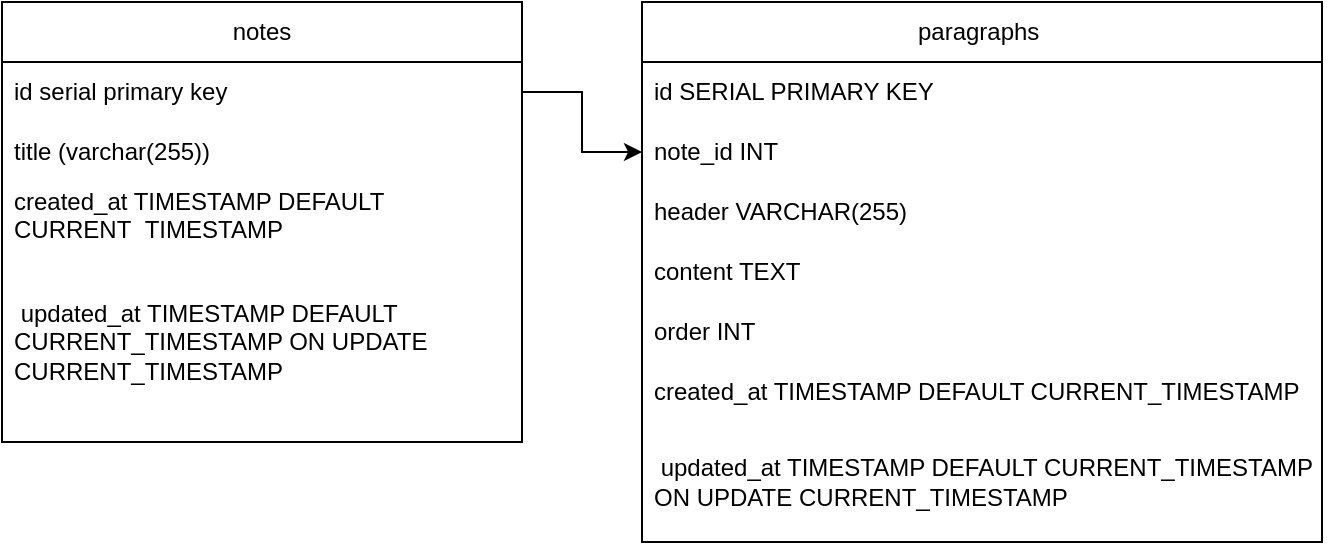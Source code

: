 <mxfile version="24.4.10" type="github">
  <diagram name="Page-1" id="dBPsjzMSDcg0u9io7WQN">
    <mxGraphModel dx="1257" dy="634" grid="1" gridSize="10" guides="1" tooltips="1" connect="1" arrows="1" fold="1" page="1" pageScale="1" pageWidth="850" pageHeight="1100" math="0" shadow="0">
      <root>
        <mxCell id="0" />
        <mxCell id="1" parent="0" />
        <mxCell id="WgE9uxkebB41KXs-95LF-4" value="notes" style="swimlane;fontStyle=0;childLayout=stackLayout;horizontal=1;startSize=30;horizontalStack=0;resizeParent=1;resizeParentMax=0;resizeLast=0;collapsible=1;marginBottom=0;whiteSpace=wrap;html=1;" parent="1" vertex="1">
          <mxGeometry x="190" width="260" height="220" as="geometry" />
        </mxCell>
        <mxCell id="WgE9uxkebB41KXs-95LF-5" value="id serial primary key" style="text;strokeColor=none;fillColor=none;align=left;verticalAlign=middle;spacingLeft=4;spacingRight=4;overflow=hidden;points=[[0,0.5],[1,0.5]];portConstraint=eastwest;rotatable=0;whiteSpace=wrap;html=1;" parent="WgE9uxkebB41KXs-95LF-4" vertex="1">
          <mxGeometry y="30" width="260" height="30" as="geometry" />
        </mxCell>
        <mxCell id="WgE9uxkebB41KXs-95LF-8" style="edgeStyle=orthogonalEdgeStyle;rounded=0;orthogonalLoop=1;jettySize=auto;html=1;exitX=1;exitY=0.5;exitDx=0;exitDy=0;entryX=1;entryY=0.5;entryDx=0;entryDy=0;" parent="WgE9uxkebB41KXs-95LF-4" source="WgE9uxkebB41KXs-95LF-7" target="WgE9uxkebB41KXs-95LF-7" edge="1">
          <mxGeometry relative="1" as="geometry">
            <mxPoint x="150" y="110" as="targetPoint" />
          </mxGeometry>
        </mxCell>
        <mxCell id="WgE9uxkebB41KXs-95LF-6" value="title (varchar(255))" style="text;strokeColor=none;fillColor=none;align=left;verticalAlign=middle;spacingLeft=4;spacingRight=4;overflow=hidden;points=[[0,0.5],[1,0.5]];portConstraint=eastwest;rotatable=0;whiteSpace=wrap;html=1;" parent="WgE9uxkebB41KXs-95LF-4" vertex="1">
          <mxGeometry y="60" width="260" height="30" as="geometry" />
        </mxCell>
        <mxCell id="WgE9uxkebB41KXs-95LF-7" value="created_at TIMESTAMP DEFAULT CURRENT_TIMESTAMP" style="text;strokeColor=none;fillColor=none;align=left;verticalAlign=middle;spacingLeft=4;spacingRight=4;overflow=hidden;points=[[0,0.5],[1,0.5]];portConstraint=eastwest;rotatable=0;whiteSpace=wrap;html=1;" parent="WgE9uxkebB41KXs-95LF-4" vertex="1">
          <mxGeometry y="90" width="260" height="30" as="geometry" />
        </mxCell>
        <mxCell id="WgE9uxkebB41KXs-95LF-9" value="&amp;nbsp;updated_at &lt;span class=&quot;hljs-type&quot;&gt;TIMESTAMP&lt;/span&gt; &lt;span class=&quot;hljs-keyword&quot;&gt;DEFAULT&lt;/span&gt; &lt;span class=&quot;hljs-built_in&quot;&gt;CURRENT_TIMESTAMP&lt;/span&gt; &lt;span class=&quot;hljs-keyword&quot;&gt;ON&lt;/span&gt; &lt;span class=&quot;hljs-keyword&quot;&gt;UPDATE&lt;/span&gt; &lt;span class=&quot;hljs-built_in&quot;&gt;CURRENT_TIMESTAMP&lt;/span&gt;" style="text;strokeColor=none;fillColor=none;align=left;verticalAlign=middle;spacingLeft=4;spacingRight=4;overflow=hidden;points=[[0,0.5],[1,0.5]];portConstraint=eastwest;rotatable=0;whiteSpace=wrap;html=1;" parent="WgE9uxkebB41KXs-95LF-4" vertex="1">
          <mxGeometry y="120" width="260" height="100" as="geometry" />
        </mxCell>
        <mxCell id="WgE9uxkebB41KXs-95LF-10" value="paragraphs&amp;nbsp;" style="swimlane;fontStyle=0;childLayout=stackLayout;horizontal=1;startSize=30;horizontalStack=0;resizeParent=1;resizeParentMax=0;resizeLast=0;collapsible=1;marginBottom=0;whiteSpace=wrap;html=1;" parent="1" vertex="1">
          <mxGeometry x="510" width="340" height="270" as="geometry" />
        </mxCell>
        <mxCell id="WgE9uxkebB41KXs-95LF-11" value="id SERIAL PRIMARY KEY" style="text;strokeColor=none;fillColor=none;align=left;verticalAlign=middle;spacingLeft=4;spacingRight=4;overflow=hidden;points=[[0,0.5],[1,0.5]];portConstraint=eastwest;rotatable=0;whiteSpace=wrap;html=1;" parent="WgE9uxkebB41KXs-95LF-10" vertex="1">
          <mxGeometry y="30" width="340" height="30" as="geometry" />
        </mxCell>
        <mxCell id="WgE9uxkebB41KXs-95LF-12" style="edgeStyle=orthogonalEdgeStyle;rounded=0;orthogonalLoop=1;jettySize=auto;html=1;exitX=1;exitY=0.5;exitDx=0;exitDy=0;entryX=1;entryY=0.5;entryDx=0;entryDy=0;" parent="WgE9uxkebB41KXs-95LF-10" source="WgE9uxkebB41KXs-95LF-14" target="WgE9uxkebB41KXs-95LF-14" edge="1">
          <mxGeometry relative="1" as="geometry">
            <mxPoint x="150" y="110" as="targetPoint" />
          </mxGeometry>
        </mxCell>
        <mxCell id="WgE9uxkebB41KXs-95LF-13" value="note_id INT" style="text;strokeColor=none;fillColor=none;align=left;verticalAlign=middle;spacingLeft=4;spacingRight=4;overflow=hidden;points=[[0,0.5],[1,0.5]];portConstraint=eastwest;rotatable=0;whiteSpace=wrap;html=1;" parent="WgE9uxkebB41KXs-95LF-10" vertex="1">
          <mxGeometry y="60" width="340" height="30" as="geometry" />
        </mxCell>
        <mxCell id="WgE9uxkebB41KXs-95LF-16" value="header VARCHAR(255)" style="text;strokeColor=none;fillColor=none;align=left;verticalAlign=middle;spacingLeft=4;spacingRight=4;overflow=hidden;points=[[0,0.5],[1,0.5]];portConstraint=eastwest;rotatable=0;whiteSpace=wrap;html=1;" parent="WgE9uxkebB41KXs-95LF-10" vertex="1">
          <mxGeometry y="90" width="340" height="30" as="geometry" />
        </mxCell>
        <mxCell id="WgE9uxkebB41KXs-95LF-17" value="content TEXT" style="text;strokeColor=none;fillColor=none;align=left;verticalAlign=middle;spacingLeft=4;spacingRight=4;overflow=hidden;points=[[0,0.5],[1,0.5]];portConstraint=eastwest;rotatable=0;whiteSpace=wrap;html=1;" parent="WgE9uxkebB41KXs-95LF-10" vertex="1">
          <mxGeometry y="120" width="340" height="30" as="geometry" />
        </mxCell>
        <mxCell id="WgE9uxkebB41KXs-95LF-18" value="order INT" style="text;strokeColor=none;fillColor=none;align=left;verticalAlign=middle;spacingLeft=4;spacingRight=4;overflow=hidden;points=[[0,0.5],[1,0.5]];portConstraint=eastwest;rotatable=0;whiteSpace=wrap;html=1;" parent="WgE9uxkebB41KXs-95LF-10" vertex="1">
          <mxGeometry y="150" width="340" height="30" as="geometry" />
        </mxCell>
        <mxCell id="WgE9uxkebB41KXs-95LF-14" value="created_at TIMESTAMP DEFAULT CURRENT_TIMESTAMP" style="text;strokeColor=none;fillColor=none;align=left;verticalAlign=middle;spacingLeft=4;spacingRight=4;overflow=hidden;points=[[0,0.5],[1,0.5]];portConstraint=eastwest;rotatable=0;whiteSpace=wrap;html=1;" parent="WgE9uxkebB41KXs-95LF-10" vertex="1">
          <mxGeometry y="180" width="340" height="30" as="geometry" />
        </mxCell>
        <mxCell id="WgE9uxkebB41KXs-95LF-15" value="&amp;nbsp;updated_at &lt;span class=&quot;hljs-type&quot;&gt;TIMESTAMP&lt;/span&gt; &lt;span class=&quot;hljs-keyword&quot;&gt;DEFAULT&lt;/span&gt; &lt;span class=&quot;hljs-built_in&quot;&gt;CURRENT_TIMESTAMP&lt;/span&gt; &lt;span class=&quot;hljs-keyword&quot;&gt;ON&lt;/span&gt; &lt;span class=&quot;hljs-keyword&quot;&gt;UPDATE&lt;/span&gt; &lt;span class=&quot;hljs-built_in&quot;&gt;CURRENT_TIMESTAMP&lt;/span&gt;" style="text;strokeColor=none;fillColor=none;align=left;verticalAlign=middle;spacingLeft=4;spacingRight=4;overflow=hidden;points=[[0,0.5],[1,0.5]];portConstraint=eastwest;rotatable=0;whiteSpace=wrap;html=1;" parent="WgE9uxkebB41KXs-95LF-10" vertex="1">
          <mxGeometry y="210" width="340" height="60" as="geometry" />
        </mxCell>
        <mxCell id="WgE9uxkebB41KXs-95LF-22" style="edgeStyle=orthogonalEdgeStyle;rounded=0;orthogonalLoop=1;jettySize=auto;html=1;" parent="1" source="WgE9uxkebB41KXs-95LF-5" target="WgE9uxkebB41KXs-95LF-13" edge="1">
          <mxGeometry relative="1" as="geometry" />
        </mxCell>
      </root>
    </mxGraphModel>
  </diagram>
</mxfile>

